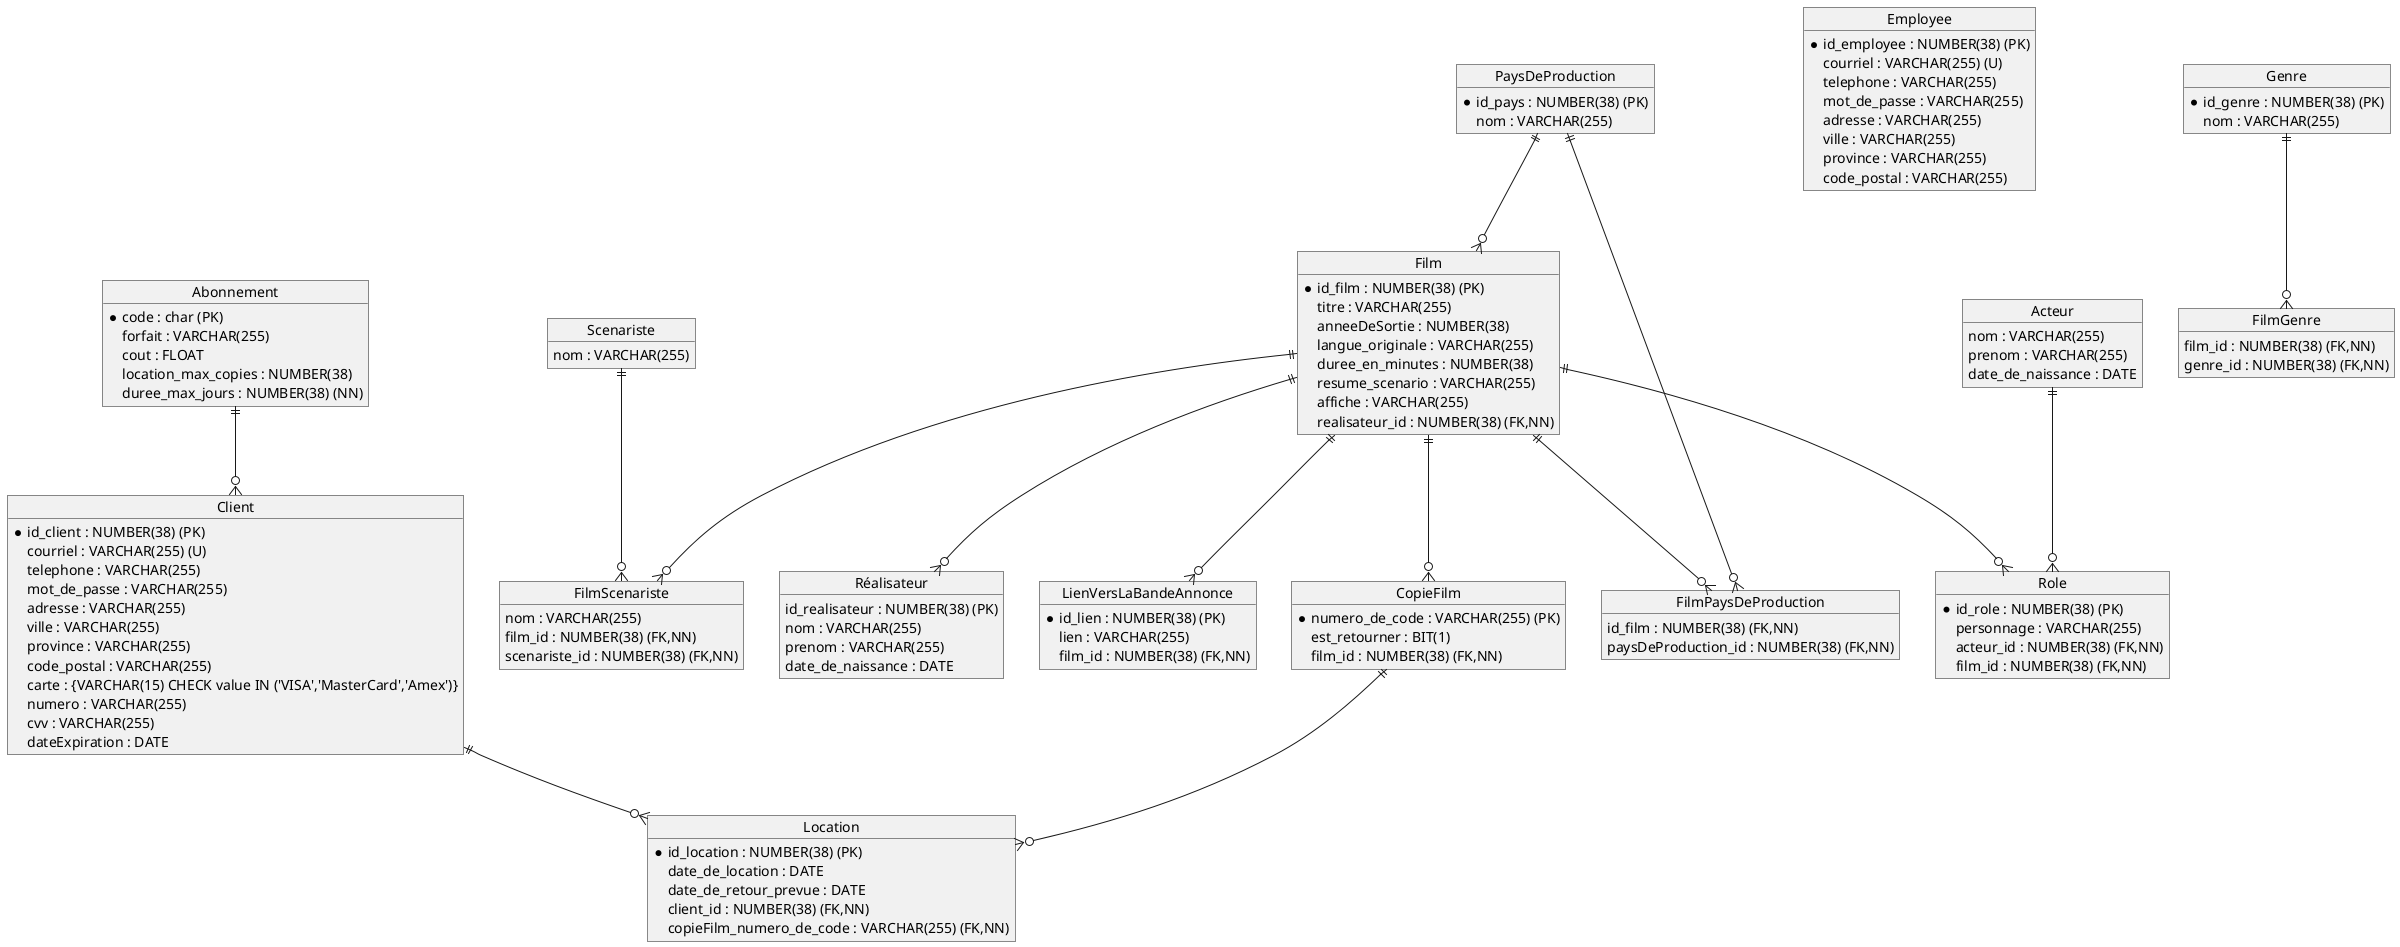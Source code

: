 @startuml
object "Client" as Client {
  *id_client : NUMBER(38) (PK)
  courriel : VARCHAR(255) (U)
  telephone : VARCHAR(255)
  mot_de_passe : VARCHAR(255)
  adresse : VARCHAR(255)
  ville : VARCHAR(255)
  province : VARCHAR(255)
  code_postal : VARCHAR(255)
  carte : {VARCHAR(15) CHECK value IN ('VISA','MasterCard','Amex')}
  numero : VARCHAR(255)
  cvv : VARCHAR(255)
  dateExpiration : DATE
}

object "Employee" as Employee {
  *id_employee : NUMBER(38) (PK)
  courriel : VARCHAR(255) (U)
  telephone : VARCHAR(255)
  mot_de_passe : VARCHAR(255)
  adresse : VARCHAR(255)
  ville : VARCHAR(255)
  province : VARCHAR(255)
  code_postal : VARCHAR(255)
}

object "Abonnement" as Abonnement {
  *code : char (PK)
  forfait : VARCHAR(255)
  cout : FLOAT
  location_max_copies : NUMBER(38)
  duree_max_jours : NUMBER(38) (NN)
}

object "Film" as Film {
  *id_film : NUMBER(38) (PK)
  titre : VARCHAR(255)
  anneeDeSortie : NUMBER(38)
  langue_originale : VARCHAR(255)
  duree_en_minutes : NUMBER(38)
  resume_scenario : VARCHAR(255)
  affiche : VARCHAR(255)
  realisateur_id : NUMBER(38) (FK,NN)
}

object "FilmScenariste" as FilmScenariste {
  nom : VARCHAR(255)
  film_id : NUMBER(38) (FK,NN)
  scenariste_id : NUMBER(38) (FK,NN)
}

object "Scenariste" as Scenariste {
  nom : VARCHAR(255)
}

object "FilmGenre" as FilmGenre {
  film_id : NUMBER(38) (FK,NN)
  genre_id : NUMBER(38) (FK,NN)
}

object "Genre" as Genre {
  *id_genre : NUMBER(38) (PK)
  nom : VARCHAR(255)
}

object "Acteur" as Acteur {
  nom : VARCHAR(255)
  prenom : VARCHAR(255)
  date_de_naissance : DATE
}

object "FilmPaysDeProduction" as FilmPaysDeProduction {
  id_film : NUMBER(38) (FK,NN)
  paysDeProduction_id : NUMBER(38) (FK,NN)
}

object "PaysDeProduction" as PaysDeProduction {
  *id_pays : NUMBER(38) (PK)
  nom : VARCHAR(255)
}

object "Role" as Role {
  *id_role : NUMBER(38) (PK)
  personnage : VARCHAR(255)
  acteur_id : NUMBER(38) (FK,NN)
  film_id : NUMBER(38) (FK,NN)
}

object "Réalisateur" as Réalisateur {
  id_realisateur : NUMBER(38) (PK)
  nom : VARCHAR(255)
  prenom : VARCHAR(255)
  date_de_naissance : DATE
}

object "CopieFilm" as CopieFilm {
  *numero_de_code : VARCHAR(255) (PK)
  est_retourner : BIT(1) 
  film_id : NUMBER(38) (FK,NN)
}

object "Location" as Location {
  *id_location : NUMBER(38) (PK)
  date_de_location : DATE
  date_de_retour_prevue : DATE
  client_id : NUMBER(38) (FK,NN)
  copieFilm_numero_de_code : VARCHAR(255) (FK,NN)
}

object "LienVersLaBandeAnnonce" as LienVersLaBandeAnnonce {
  *id_lien : NUMBER(38) (PK)
  lien : VARCHAR(255)
  film_id : NUMBER(38) (FK,NN)
}

Client ||--o{ Location
Film ||--o{ Role
Film ||--o{ Réalisateur
Film ||--o{ CopieFilm
CopieFilm ||--o{ Location
Acteur ||--o{ Role
PaysDeProduction ||--o{ Film
Film ||--o{ LienVersLaBandeAnnonce
Film ||--o{ FilmScenariste
Scenariste ||--o{ FilmScenariste
Genre ||--o{ FilmGenre
Film ||--o{ FilmPaysDeProduction
PaysDeProduction ||--o{ FilmPaysDeProduction
Abonnement ||--o{ Client
@enduml
